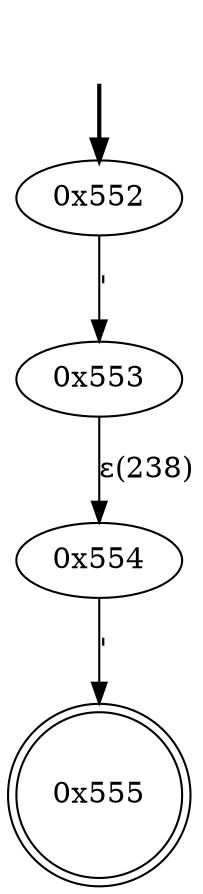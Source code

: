 digraph {
	fake [style=invisible]
	"0x552" [root=true]
	"0x553"
	"0x554"
	"0x555" [shape=doublecircle]
	fake -> "0x552" [style=bold]
	"0x552" -> "0x553" [label="'"]
	"0x554" -> "0x555" [label="'"]
	"0x553" -> "0x554" [label="ε(238)"]
}
